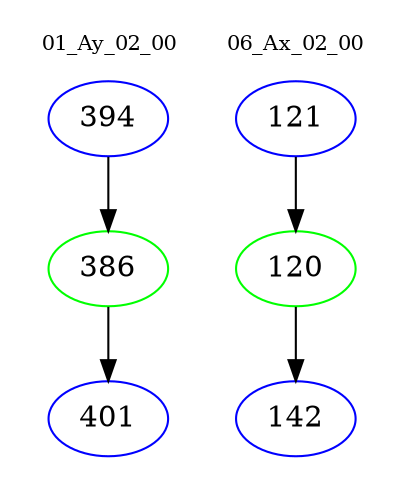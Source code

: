 digraph{
subgraph cluster_0 {
color = white
label = "01_Ay_02_00";
fontsize=10;
T0_394 [label="394", color="blue"]
T0_394 -> T0_386 [color="black"]
T0_386 [label="386", color="green"]
T0_386 -> T0_401 [color="black"]
T0_401 [label="401", color="blue"]
}
subgraph cluster_1 {
color = white
label = "06_Ax_02_00";
fontsize=10;
T1_121 [label="121", color="blue"]
T1_121 -> T1_120 [color="black"]
T1_120 [label="120", color="green"]
T1_120 -> T1_142 [color="black"]
T1_142 [label="142", color="blue"]
}
}
